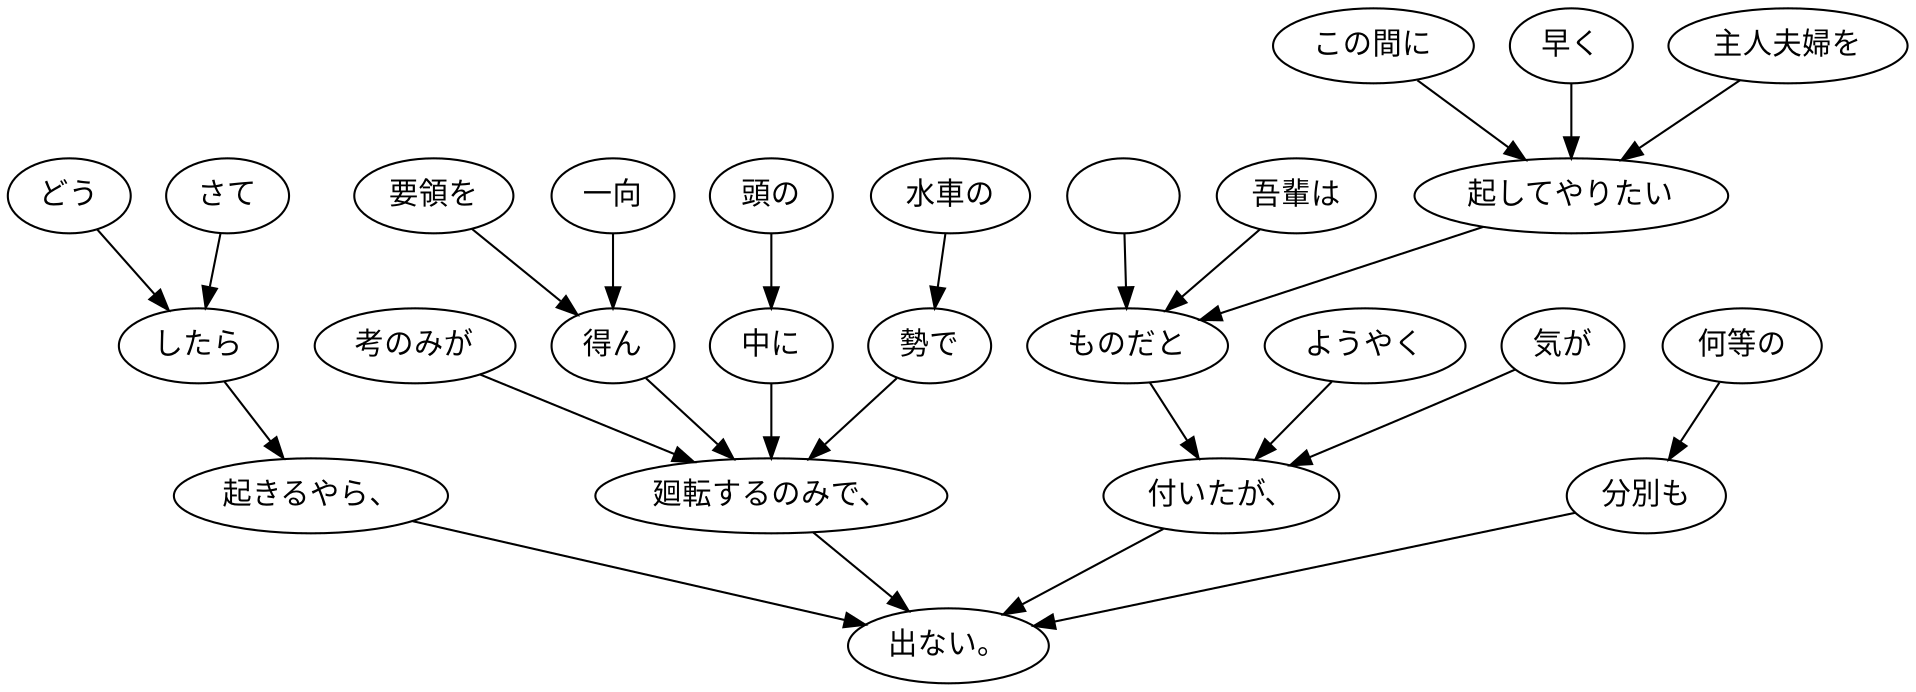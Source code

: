 digraph graph2737 {
	node0 [label="　"];
	node1 [label="吾輩は"];
	node2 [label="この間に"];
	node3 [label="早く"];
	node4 [label="主人夫婦を"];
	node5 [label="起してやりたい"];
	node6 [label="ものだと"];
	node7 [label="ようやく"];
	node8 [label="気が"];
	node9 [label="付いたが、"];
	node10 [label="さて"];
	node11 [label="どう"];
	node12 [label="したら"];
	node13 [label="起きるやら、"];
	node14 [label="一向"];
	node15 [label="要領を"];
	node16 [label="得ん"];
	node17 [label="考のみが"];
	node18 [label="頭の"];
	node19 [label="中に"];
	node20 [label="水車の"];
	node21 [label="勢で"];
	node22 [label="廻転するのみで、"];
	node23 [label="何等の"];
	node24 [label="分別も"];
	node25 [label="出ない。"];
	node0 -> node6;
	node1 -> node6;
	node2 -> node5;
	node3 -> node5;
	node4 -> node5;
	node5 -> node6;
	node6 -> node9;
	node7 -> node9;
	node8 -> node9;
	node9 -> node25;
	node10 -> node12;
	node11 -> node12;
	node12 -> node13;
	node13 -> node25;
	node14 -> node16;
	node15 -> node16;
	node16 -> node22;
	node17 -> node22;
	node18 -> node19;
	node19 -> node22;
	node20 -> node21;
	node21 -> node22;
	node22 -> node25;
	node23 -> node24;
	node24 -> node25;
}
